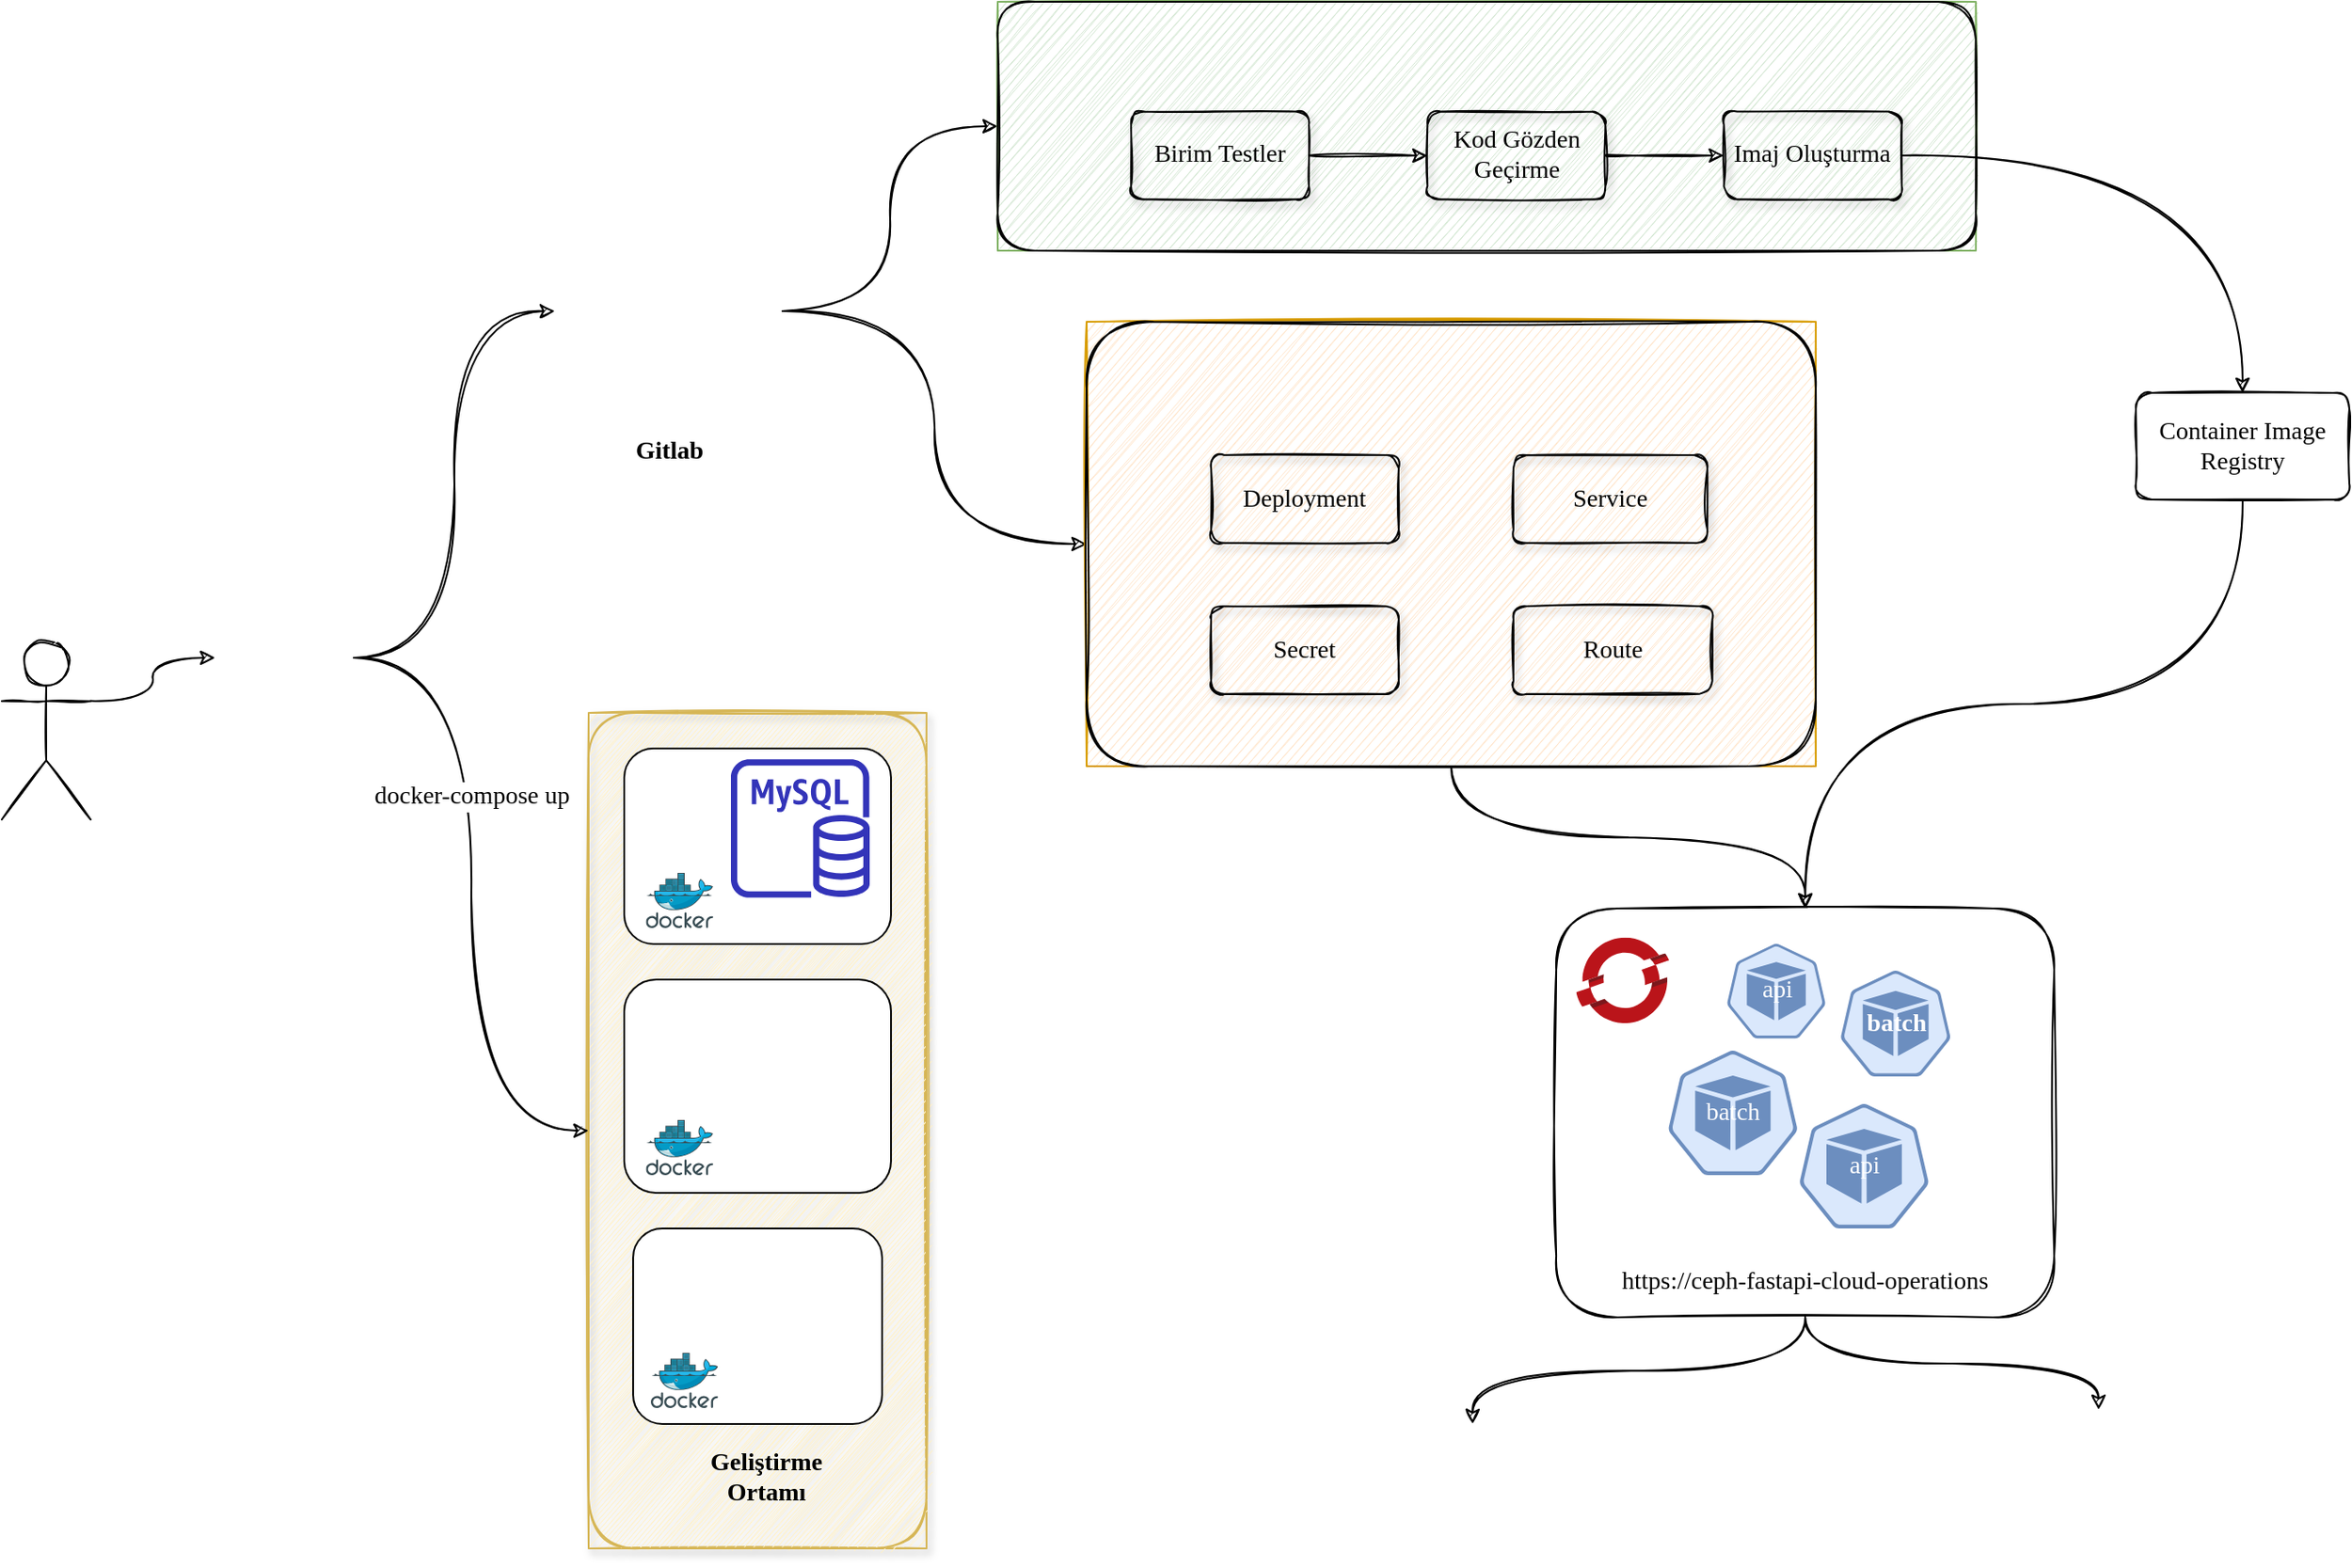 <mxfile version="14.4.4" type="github">
  <diagram id="0_Pe4eXvfOU6qmhsP7j4" name="Page-1">
    <mxGraphModel dx="1538" dy="1999" grid="1" gridSize="10" guides="1" tooltips="1" connect="1" arrows="1" fold="1" page="1" pageScale="1" pageWidth="850" pageHeight="1100" math="0" shadow="0">
      <root>
        <mxCell id="0" />
        <mxCell id="1" parent="0" />
        <mxCell id="f1VP-ZpTaFvrlX2AiYO5-24" value="" style="group;fillColor=#fff2cc;strokeColor=#d6b656;sketch=1;shadow=1;" vertex="1" connectable="0" parent="1">
          <mxGeometry x="380" y="100" width="190" height="470" as="geometry" />
        </mxCell>
        <mxCell id="f1VP-ZpTaFvrlX2AiYO5-2" value="" style="rounded=1;whiteSpace=wrap;html=1;sketch=1;fillColor=#fff2cc;strokeColor=#d6b656;" vertex="1" parent="f1VP-ZpTaFvrlX2AiYO5-24">
          <mxGeometry width="190" height="470" as="geometry" />
        </mxCell>
        <mxCell id="f1VP-ZpTaFvrlX2AiYO5-6" value="" style="group;sketch=1;shadow=0;" vertex="1" connectable="0" parent="f1VP-ZpTaFvrlX2AiYO5-24">
          <mxGeometry x="20" y="10" width="150" height="130" as="geometry" />
        </mxCell>
        <mxCell id="f1VP-ZpTaFvrlX2AiYO5-5" value="" style="rounded=1;whiteSpace=wrap;html=1;" vertex="1" parent="f1VP-ZpTaFvrlX2AiYO5-6">
          <mxGeometry y="10" width="150" height="110" as="geometry" />
        </mxCell>
        <mxCell id="f1VP-ZpTaFvrlX2AiYO5-1" value="" style="aspect=fixed;html=1;points=[];align=center;image;fontSize=12;image=img/lib/mscae/Docker.svg;" vertex="1" parent="f1VP-ZpTaFvrlX2AiYO5-6">
          <mxGeometry x="12.2" y="80" width="37.8" height="31" as="geometry" />
        </mxCell>
        <mxCell id="f1VP-ZpTaFvrlX2AiYO5-3" value="" style="outlineConnect=0;fontColor=#232F3E;gradientColor=none;fillColor=#3334B9;strokeColor=none;dashed=0;verticalLabelPosition=bottom;verticalAlign=top;align=center;html=1;fontSize=12;fontStyle=0;aspect=fixed;pointerEvents=1;shape=mxgraph.aws4.rds_mysql_instance;" vertex="1" parent="f1VP-ZpTaFvrlX2AiYO5-6">
          <mxGeometry x="60" y="16" width="78" height="78" as="geometry" />
        </mxCell>
        <mxCell id="f1VP-ZpTaFvrlX2AiYO5-11" value="" style="group;sketch=1;" vertex="1" connectable="0" parent="f1VP-ZpTaFvrlX2AiYO5-24">
          <mxGeometry x="20" y="140" width="150" height="130" as="geometry" />
        </mxCell>
        <mxCell id="f1VP-ZpTaFvrlX2AiYO5-12" value="" style="rounded=1;whiteSpace=wrap;html=1;" vertex="1" parent="f1VP-ZpTaFvrlX2AiYO5-11">
          <mxGeometry y="10" width="150" height="120" as="geometry" />
        </mxCell>
        <mxCell id="f1VP-ZpTaFvrlX2AiYO5-13" value="" style="aspect=fixed;html=1;points=[];align=center;image;fontSize=12;image=img/lib/mscae/Docker.svg;" vertex="1" parent="f1VP-ZpTaFvrlX2AiYO5-11">
          <mxGeometry x="12.2" y="89" width="37.8" height="31" as="geometry" />
        </mxCell>
        <mxCell id="f1VP-ZpTaFvrlX2AiYO5-15" value="" style="shape=image;html=1;verticalAlign=top;verticalLabelPosition=bottom;labelBackgroundColor=#ffffff;imageAspect=0;aspect=fixed;image=https://cdn2.iconfinder.com/data/icons/oxygen/128x128/mimetypes/application-x-python.png" vertex="1" parent="f1VP-ZpTaFvrlX2AiYO5-11">
          <mxGeometry x="50" y="16" width="88" height="88" as="geometry" />
        </mxCell>
        <mxCell id="f1VP-ZpTaFvrlX2AiYO5-21" value="" style="group;sketch=1;" vertex="1" connectable="0" parent="f1VP-ZpTaFvrlX2AiYO5-24">
          <mxGeometry x="25" y="290" width="146.06" height="110" as="geometry" />
        </mxCell>
        <mxCell id="f1VP-ZpTaFvrlX2AiYO5-16" value="" style="rounded=1;whiteSpace=wrap;html=1;" vertex="1" parent="f1VP-ZpTaFvrlX2AiYO5-21">
          <mxGeometry width="140" height="110" as="geometry" />
        </mxCell>
        <mxCell id="f1VP-ZpTaFvrlX2AiYO5-17" value="" style="aspect=fixed;html=1;points=[];align=center;image;fontSize=12;image=img/lib/mscae/Docker.svg;" vertex="1" parent="f1VP-ZpTaFvrlX2AiYO5-21">
          <mxGeometry x="10" y="70" width="37.8" height="31" as="geometry" />
        </mxCell>
        <mxCell id="f1VP-ZpTaFvrlX2AiYO5-100" value="" style="shape=image;imageAspect=0;aspect=fixed;verticalLabelPosition=bottom;verticalAlign=top;rounded=0;shadow=0;sketch=0;strokeColor=#000000;fillColor=none;fontFamily=Comic Sans MS;fontSize=14;fontColor=#FF3333;image=https://raw.githubusercontent.com/Thomas-X/jsonapi-mock/master/jsonapi.jpg;" vertex="1" parent="f1VP-ZpTaFvrlX2AiYO5-21">
          <mxGeometry x="14" y="25" width="126.06" height="32" as="geometry" />
        </mxCell>
        <mxCell id="f1VP-ZpTaFvrlX2AiYO5-22" value="Geliştirme Ortamı" style="text;html=1;strokeColor=none;align=center;verticalAlign=middle;whiteSpace=wrap;rounded=0;fontFamily=Comic Sans MS;sketch=1;fontSize=14;fontStyle=1" vertex="1" parent="f1VP-ZpTaFvrlX2AiYO5-24">
          <mxGeometry x="80" y="420" width="40" height="20" as="geometry" />
        </mxCell>
        <mxCell id="f1VP-ZpTaFvrlX2AiYO5-26" style="edgeStyle=orthogonalEdgeStyle;orthogonalLoop=1;jettySize=auto;html=1;exitX=1;exitY=0.333;exitDx=0;exitDy=0;exitPerimeter=0;entryX=0;entryY=0.5;entryDx=0;entryDy=0;fontFamily=Comic Sans MS;fontSize=14;curved=1;sketch=1;" edge="1" parent="1" source="f1VP-ZpTaFvrlX2AiYO5-25" target="f1VP-ZpTaFvrlX2AiYO5-31">
          <mxGeometry relative="1" as="geometry" />
        </mxCell>
        <mxCell id="f1VP-ZpTaFvrlX2AiYO5-25" value="" style="shape=umlActor;verticalLabelPosition=bottom;verticalAlign=top;html=1;outlineConnect=0;rounded=0;shadow=0;sketch=1;fillColor=none;fontFamily=Comic Sans MS;fontSize=14;" vertex="1" parent="1">
          <mxGeometry x="50" y="60" width="50" height="100" as="geometry" />
        </mxCell>
        <mxCell id="f1VP-ZpTaFvrlX2AiYO5-32" style="edgeStyle=orthogonalEdgeStyle;curved=1;sketch=1;orthogonalLoop=1;jettySize=auto;html=1;entryX=0;entryY=0.5;entryDx=0;entryDy=0;fontFamily=Comic Sans MS;fontSize=14;" edge="1" parent="1" source="f1VP-ZpTaFvrlX2AiYO5-31" target="f1VP-ZpTaFvrlX2AiYO5-2">
          <mxGeometry relative="1" as="geometry" />
        </mxCell>
        <mxCell id="f1VP-ZpTaFvrlX2AiYO5-33" value="docker-compose up" style="edgeLabel;html=1;align=center;verticalAlign=middle;resizable=0;points=[];fontSize=14;fontFamily=Comic Sans MS;" vertex="1" connectable="0" parent="f1VP-ZpTaFvrlX2AiYO5-32">
          <mxGeometry x="-0.28" relative="1" as="geometry">
            <mxPoint as="offset" />
          </mxGeometry>
        </mxCell>
        <mxCell id="f1VP-ZpTaFvrlX2AiYO5-36" style="edgeStyle=orthogonalEdgeStyle;curved=1;sketch=1;orthogonalLoop=1;jettySize=auto;html=1;exitX=1;exitY=0.5;exitDx=0;exitDy=0;entryX=0;entryY=0.5;entryDx=0;entryDy=0;fontFamily=Comic Sans MS;fontSize=14;" edge="1" parent="1" source="f1VP-ZpTaFvrlX2AiYO5-31" target="f1VP-ZpTaFvrlX2AiYO5-38">
          <mxGeometry relative="1" as="geometry">
            <mxPoint x="340" y="-96" as="targetPoint" />
          </mxGeometry>
        </mxCell>
        <mxCell id="f1VP-ZpTaFvrlX2AiYO5-31" value="" style="shape=image;html=1;verticalAlign=top;verticalLabelPosition=bottom;labelBackgroundColor=#ffffff;imageAspect=0;aspect=fixed;image=https://cdn4.iconfinder.com/data/icons/essential-3/32/356-Document_Code-128.png;rounded=0;shadow=0;sketch=1;fillColor=#999999;fontFamily=Comic Sans MS;fontSize=14;" vertex="1" parent="1">
          <mxGeometry x="170" y="30" width="78" height="78" as="geometry" />
        </mxCell>
        <mxCell id="f1VP-ZpTaFvrlX2AiYO5-49" style="edgeStyle=orthogonalEdgeStyle;curved=1;sketch=1;orthogonalLoop=1;jettySize=auto;html=1;exitX=1;exitY=0.5;exitDx=0;exitDy=0;fontFamily=Comic Sans MS;fontSize=14;" edge="1" parent="1" source="f1VP-ZpTaFvrlX2AiYO5-38" target="f1VP-ZpTaFvrlX2AiYO5-41">
          <mxGeometry relative="1" as="geometry" />
        </mxCell>
        <mxCell id="f1VP-ZpTaFvrlX2AiYO5-59" style="edgeStyle=orthogonalEdgeStyle;curved=1;sketch=1;orthogonalLoop=1;jettySize=auto;html=1;entryX=0;entryY=0.5;entryDx=0;entryDy=0;fontFamily=Comic Sans MS;fontSize=14;" edge="1" parent="1" source="f1VP-ZpTaFvrlX2AiYO5-38" target="f1VP-ZpTaFvrlX2AiYO5-51">
          <mxGeometry relative="1" as="geometry" />
        </mxCell>
        <mxCell id="f1VP-ZpTaFvrlX2AiYO5-38" value="Gitlab" style="shape=image;html=1;verticalAlign=top;verticalLabelPosition=bottom;labelBackgroundColor=#ffffff;imageAspect=0;aspect=fixed;image=https://cdn3.iconfinder.com/data/icons/logos-and-brands-adobe/512/144_Gitlab-128.png;rounded=0;shadow=0;sketch=1;fillColor=#999999;fontFamily=Comic Sans MS;fontSize=14;fontStyle=1" vertex="1" parent="1">
          <mxGeometry x="361" y="-190" width="128" height="128" as="geometry" />
        </mxCell>
        <mxCell id="f1VP-ZpTaFvrlX2AiYO5-48" value="" style="group;fillColor=#d5e8d4;strokeColor=#82b366;sketch=1;" vertex="1" connectable="0" parent="1">
          <mxGeometry x="610" y="-300" width="550" height="140" as="geometry" />
        </mxCell>
        <mxCell id="f1VP-ZpTaFvrlX2AiYO5-41" value="" style="rounded=1;whiteSpace=wrap;html=1;shadow=0;sketch=1;fontFamily=Comic Sans MS;fontSize=14;fillColor=none;" vertex="1" parent="f1VP-ZpTaFvrlX2AiYO5-48">
          <mxGeometry width="550" height="140" as="geometry" />
        </mxCell>
        <mxCell id="f1VP-ZpTaFvrlX2AiYO5-42" value="" style="shape=image;imageAspect=0;aspect=fixed;verticalLabelPosition=bottom;verticalAlign=top;rounded=0;shadow=1;sketch=1;fillColor=none;fontFamily=Comic Sans MS;fontSize=14;image=https://miro.medium.com/max/1400/1*LNGlN72rGhNqx6YcPiF0GQ.png;" vertex="1" parent="f1VP-ZpTaFvrlX2AiYO5-48">
          <mxGeometry x="25" y="8.235" width="123.403" height="39.631" as="geometry" />
        </mxCell>
        <mxCell id="f1VP-ZpTaFvrlX2AiYO5-43" value="Birim Testler" style="rounded=1;whiteSpace=wrap;html=1;shadow=1;sketch=1;fillColor=none;fontFamily=Comic Sans MS;fontSize=14;" vertex="1" parent="f1VP-ZpTaFvrlX2AiYO5-48">
          <mxGeometry x="75.0" y="61.765" width="100" height="49.412" as="geometry" />
        </mxCell>
        <mxCell id="f1VP-ZpTaFvrlX2AiYO5-44" value="Kod Gözden Geçirme" style="whiteSpace=wrap;html=1;rounded=1;shadow=1;fontFamily=Comic Sans MS;fontSize=14;fillColor=none;sketch=1;" vertex="1" parent="f1VP-ZpTaFvrlX2AiYO5-48">
          <mxGeometry x="241.667" y="61.765" width="100" height="49.412" as="geometry" />
        </mxCell>
        <mxCell id="f1VP-ZpTaFvrlX2AiYO5-46" value="Imaj Oluşturma" style="whiteSpace=wrap;html=1;rounded=1;shadow=1;fontFamily=Comic Sans MS;fontSize=14;fillColor=none;sketch=1;" vertex="1" parent="f1VP-ZpTaFvrlX2AiYO5-48">
          <mxGeometry x="408.333" y="61.765" width="100" height="49.412" as="geometry" />
        </mxCell>
        <mxCell id="f1VP-ZpTaFvrlX2AiYO5-45" value="" style="edgeStyle=orthogonalEdgeStyle;curved=1;sketch=1;orthogonalLoop=1;jettySize=auto;html=1;fontFamily=Comic Sans MS;fontSize=14;" edge="1" parent="f1VP-ZpTaFvrlX2AiYO5-48" source="f1VP-ZpTaFvrlX2AiYO5-43" target="f1VP-ZpTaFvrlX2AiYO5-44">
          <mxGeometry relative="1" as="geometry" />
        </mxCell>
        <mxCell id="f1VP-ZpTaFvrlX2AiYO5-47" value="" style="edgeStyle=orthogonalEdgeStyle;curved=1;sketch=1;orthogonalLoop=1;jettySize=auto;html=1;fontFamily=Comic Sans MS;fontSize=14;" edge="1" parent="f1VP-ZpTaFvrlX2AiYO5-48" source="f1VP-ZpTaFvrlX2AiYO5-44" target="f1VP-ZpTaFvrlX2AiYO5-46">
          <mxGeometry relative="1" as="geometry" />
        </mxCell>
        <mxCell id="f1VP-ZpTaFvrlX2AiYO5-50" value="" style="group;sketch=1;fillColor=#ffe6cc;strokeColor=#d79b00;" vertex="1" connectable="0" parent="1">
          <mxGeometry x="660" y="-120" width="410" height="250" as="geometry" />
        </mxCell>
        <mxCell id="f1VP-ZpTaFvrlX2AiYO5-51" value="" style="rounded=1;whiteSpace=wrap;html=1;shadow=0;sketch=1;fontFamily=Comic Sans MS;fontSize=14;fillColor=none;" vertex="1" parent="f1VP-ZpTaFvrlX2AiYO5-50">
          <mxGeometry width="410" height="250" as="geometry" />
        </mxCell>
        <mxCell id="f1VP-ZpTaFvrlX2AiYO5-53" value="Deployment" style="rounded=1;whiteSpace=wrap;html=1;shadow=1;sketch=1;fillColor=none;fontFamily=Comic Sans MS;fontSize=14;" vertex="1" parent="f1VP-ZpTaFvrlX2AiYO5-50">
          <mxGeometry x="69.998" y="75" width="105.491" height="49.41" as="geometry" />
        </mxCell>
        <mxCell id="f1VP-ZpTaFvrlX2AiYO5-54" value="Service" style="whiteSpace=wrap;html=1;rounded=1;shadow=1;fontFamily=Comic Sans MS;fontSize=14;fillColor=none;sketch=1;" vertex="1" parent="f1VP-ZpTaFvrlX2AiYO5-50">
          <mxGeometry x="240.005" y="75" width="109.041" height="49.41" as="geometry" />
        </mxCell>
        <mxCell id="f1VP-ZpTaFvrlX2AiYO5-55" value="Secret" style="whiteSpace=wrap;html=1;rounded=1;shadow=1;fontFamily=Comic Sans MS;fontSize=14;fillColor=none;sketch=1;" vertex="1" parent="f1VP-ZpTaFvrlX2AiYO5-50">
          <mxGeometry x="69.998" y="160" width="105.491" height="49.41" as="geometry" />
        </mxCell>
        <mxCell id="f1VP-ZpTaFvrlX2AiYO5-58" value="" style="shape=image;imageAspect=0;aspect=fixed;verticalLabelPosition=bottom;verticalAlign=top;rounded=0;shadow=1;sketch=1;fillColor=none;fontFamily=Comic Sans MS;fontSize=14;image=https://miro.medium.com/max/1400/1*RgMWYxzOW5dJaslhW3wJ4Q.png;" vertex="1" parent="f1VP-ZpTaFvrlX2AiYO5-50">
          <mxGeometry x="20.001" y="23.75" width="110.583" height="51.25" as="geometry" />
        </mxCell>
        <mxCell id="f1VP-ZpTaFvrlX2AiYO5-68" value="Route" style="whiteSpace=wrap;html=1;rounded=1;shadow=1;fontFamily=Comic Sans MS;fontSize=14;fillColor=none;sketch=1;" vertex="1" parent="f1VP-ZpTaFvrlX2AiYO5-50">
          <mxGeometry x="240.005" y="160" width="111.818" height="49.41" as="geometry" />
        </mxCell>
        <mxCell id="f1VP-ZpTaFvrlX2AiYO5-82" style="edgeStyle=orthogonalEdgeStyle;curved=1;sketch=1;orthogonalLoop=1;jettySize=auto;html=1;exitX=0.5;exitY=1;exitDx=0;exitDy=0;fontFamily=Comic Sans MS;fontSize=14;" edge="1" parent="1" source="f1VP-ZpTaFvrlX2AiYO5-74" target="f1VP-ZpTaFvrlX2AiYO5-71">
          <mxGeometry relative="1" as="geometry">
            <mxPoint x="1370" as="targetPoint" />
          </mxGeometry>
        </mxCell>
        <mxCell id="f1VP-ZpTaFvrlX2AiYO5-74" value="Container Image Registry" style="rounded=1;whiteSpace=wrap;html=1;shadow=0;sketch=1;strokeColor=#000000;fillColor=none;fontFamily=Comic Sans MS;fontSize=14;" vertex="1" parent="1">
          <mxGeometry x="1250" y="-80" width="120" height="60" as="geometry" />
        </mxCell>
        <mxCell id="f1VP-ZpTaFvrlX2AiYO5-79" style="edgeStyle=orthogonalEdgeStyle;curved=1;sketch=1;orthogonalLoop=1;jettySize=auto;html=1;exitX=1;exitY=0.5;exitDx=0;exitDy=0;fontFamily=Comic Sans MS;fontSize=14;" edge="1" parent="1" source="f1VP-ZpTaFvrlX2AiYO5-46" target="f1VP-ZpTaFvrlX2AiYO5-74">
          <mxGeometry relative="1" as="geometry" />
        </mxCell>
        <mxCell id="f1VP-ZpTaFvrlX2AiYO5-81" value="" style="group;fontStyle=1" vertex="1" connectable="0" parent="1">
          <mxGeometry x="924.06" y="210" width="290" height="230" as="geometry" />
        </mxCell>
        <mxCell id="f1VP-ZpTaFvrlX2AiYO5-71" value="" style="rounded=1;whiteSpace=wrap;html=1;shadow=0;sketch=1;strokeColor=#000000;fillColor=none;fontFamily=Comic Sans MS;fontSize=14;" vertex="1" parent="f1VP-ZpTaFvrlX2AiYO5-81">
          <mxGeometry width="280" height="230" as="geometry" />
        </mxCell>
        <mxCell id="f1VP-ZpTaFvrlX2AiYO5-80" value="" style="aspect=fixed;html=1;points=[];align=center;image;fontSize=12;image=img/lib/mscae/OpenShift.svg;rounded=0;shadow=0;sketch=1;strokeColor=#000000;fillColor=none;" vertex="1" parent="f1VP-ZpTaFvrlX2AiYO5-81">
          <mxGeometry x="11.2" y="16.43" width="52.292" height="48.107" as="geometry" />
        </mxCell>
        <mxCell id="f1VP-ZpTaFvrlX2AiYO5-86" value="api" style="html=1;dashed=0;whitespace=wrap;fillColor=#dae8fc;strokeColor=#6c8ebf;points=[[0.005,0.63,0],[0.1,0.2,0],[0.9,0.2,0],[0.5,0,0],[0.995,0.63,0],[0.72,0.99,0],[0.5,1,0],[0.28,0.99,0]];shape=mxgraph.kubernetes.icon;prIcon=pod;rounded=0;shadow=0;sketch=0;fontFamily=Comic Sans MS;fontSize=14;fontColor=#FFFFFF;" vertex="1" parent="f1VP-ZpTaFvrlX2AiYO5-81">
          <mxGeometry x="96.108" y="16.77" width="55.243" height="59.43" as="geometry" />
        </mxCell>
        <mxCell id="f1VP-ZpTaFvrlX2AiYO5-89" value="api" style="html=1;dashed=0;whitespace=wrap;fillColor=#dae8fc;strokeColor=#6c8ebf;points=[[0.005,0.63,0],[0.1,0.2,0],[0.9,0.2,0],[0.5,0,0],[0.995,0.63,0],[0.72,0.99,0],[0.5,1,0],[0.28,0.99,0]];shape=mxgraph.kubernetes.icon;prIcon=pod;rounded=0;shadow=0;sketch=0;fontFamily=Comic Sans MS;fontSize=14;fontColor=#FFFFFF;" vertex="1" parent="f1VP-ZpTaFvrlX2AiYO5-81">
          <mxGeometry x="136.22" y="110" width="73.78" height="70" as="geometry" />
        </mxCell>
        <mxCell id="f1VP-ZpTaFvrlX2AiYO5-88" value="batch" style="html=1;dashed=0;whitespace=wrap;fillColor=#dae8fc;strokeColor=#6c8ebf;points=[[0.005,0.63,0],[0.1,0.2,0],[0.9,0.2,0],[0.5,0,0],[0.995,0.63,0],[0.72,0.99,0],[0.5,1,0],[0.28,0.99,0]];shape=mxgraph.kubernetes.icon;prIcon=pod;rounded=0;shadow=0;sketch=0;fontFamily=Comic Sans MS;fontSize=14;fontStyle=1;fontColor=#FFFFFF;" vertex="1" parent="f1VP-ZpTaFvrlX2AiYO5-81">
          <mxGeometry x="159.998" y="30" width="61.676" height="69.43" as="geometry" />
        </mxCell>
        <mxCell id="f1VP-ZpTaFvrlX2AiYO5-96" value="batch" style="html=1;dashed=0;whitespace=wrap;fillColor=#dae8fc;strokeColor=#6c8ebf;points=[[0.005,0.63,0],[0.1,0.2,0],[0.9,0.2,0],[0.5,0,0],[0.995,0.63,0],[0.72,0.99,0],[0.5,1,0],[0.28,0.99,0]];shape=mxgraph.kubernetes.icon;prIcon=pod;rounded=0;shadow=0;sketch=0;fontFamily=Comic Sans MS;fontSize=14;fontColor=#FFFFFF;" vertex="1" parent="f1VP-ZpTaFvrlX2AiYO5-81">
          <mxGeometry x="62.44" y="80" width="73.78" height="70" as="geometry" />
        </mxCell>
        <mxCell id="f1VP-ZpTaFvrlX2AiYO5-97" value="https://ceph-fastapi-cloud-operations" style="text;html=1;strokeColor=none;fillColor=none;align=center;verticalAlign=middle;whiteSpace=wrap;rounded=0;shadow=0;sketch=0;fontFamily=Comic Sans MS;fontSize=14;" vertex="1" parent="f1VP-ZpTaFvrlX2AiYO5-81">
          <mxGeometry x="-10" y="200" width="300" height="20" as="geometry" />
        </mxCell>
        <mxCell id="f1VP-ZpTaFvrlX2AiYO5-83" style="edgeStyle=orthogonalEdgeStyle;curved=1;sketch=1;orthogonalLoop=1;jettySize=auto;html=1;fontFamily=Comic Sans MS;fontSize=14;" edge="1" parent="1" source="f1VP-ZpTaFvrlX2AiYO5-51" target="f1VP-ZpTaFvrlX2AiYO5-71">
          <mxGeometry relative="1" as="geometry" />
        </mxCell>
        <mxCell id="f1VP-ZpTaFvrlX2AiYO5-91" value="" style="shape=image;imageAspect=0;aspect=fixed;verticalLabelPosition=bottom;verticalAlign=top;rounded=0;shadow=0;sketch=0;strokeColor=#000000;fillColor=none;fontFamily=Comic Sans MS;fontSize=14;image=https://camo.githubusercontent.com/c16fc78a0c6c22b6e5811cdb4ed06f7286cbc44b28abc8f012ecafd3d66e3b9c/68747470733a2f2f636570682e636f6d2f77702d636f6e74656e742f75706c6f6164732f323031362f30372f436570685f4c6f676f5f5374616e646172645f5247425f3132303431315f66612e706e67;" vertex="1" parent="1">
          <mxGeometry x="790" y="500" width="174.06" height="80" as="geometry" />
        </mxCell>
        <mxCell id="f1VP-ZpTaFvrlX2AiYO5-92" style="edgeStyle=orthogonalEdgeStyle;curved=1;sketch=1;orthogonalLoop=1;jettySize=auto;html=1;exitX=0.5;exitY=1;exitDx=0;exitDy=0;fontFamily=Comic Sans MS;fontSize=14;" edge="1" parent="1" source="f1VP-ZpTaFvrlX2AiYO5-71" target="f1VP-ZpTaFvrlX2AiYO5-91">
          <mxGeometry relative="1" as="geometry" />
        </mxCell>
        <mxCell id="f1VP-ZpTaFvrlX2AiYO5-94" style="edgeStyle=orthogonalEdgeStyle;curved=1;sketch=1;orthogonalLoop=1;jettySize=auto;html=1;exitX=0.5;exitY=1;exitDx=0;exitDy=0;entryX=0.5;entryY=0;entryDx=0;entryDy=0;fontFamily=Comic Sans MS;fontSize=14;" edge="1" parent="1" source="f1VP-ZpTaFvrlX2AiYO5-71" target="f1VP-ZpTaFvrlX2AiYO5-95">
          <mxGeometry relative="1" as="geometry">
            <mxPoint x="1519" y="370" as="targetPoint" />
          </mxGeometry>
        </mxCell>
        <mxCell id="f1VP-ZpTaFvrlX2AiYO5-95" value="" style="shape=image;html=1;verticalAlign=top;verticalLabelPosition=bottom;labelBackgroundColor=#ffffff;imageAspect=0;aspect=fixed;image=https://cdn4.iconfinder.com/data/icons/logos-brands-5/24/mysql-128.png;rounded=0;shadow=0;sketch=0;strokeColor=#000000;fillColor=none;fontFamily=Comic Sans MS;fontSize=14;" vertex="1" parent="1">
          <mxGeometry x="1190" y="492" width="78" height="78" as="geometry" />
        </mxCell>
      </root>
    </mxGraphModel>
  </diagram>
</mxfile>
